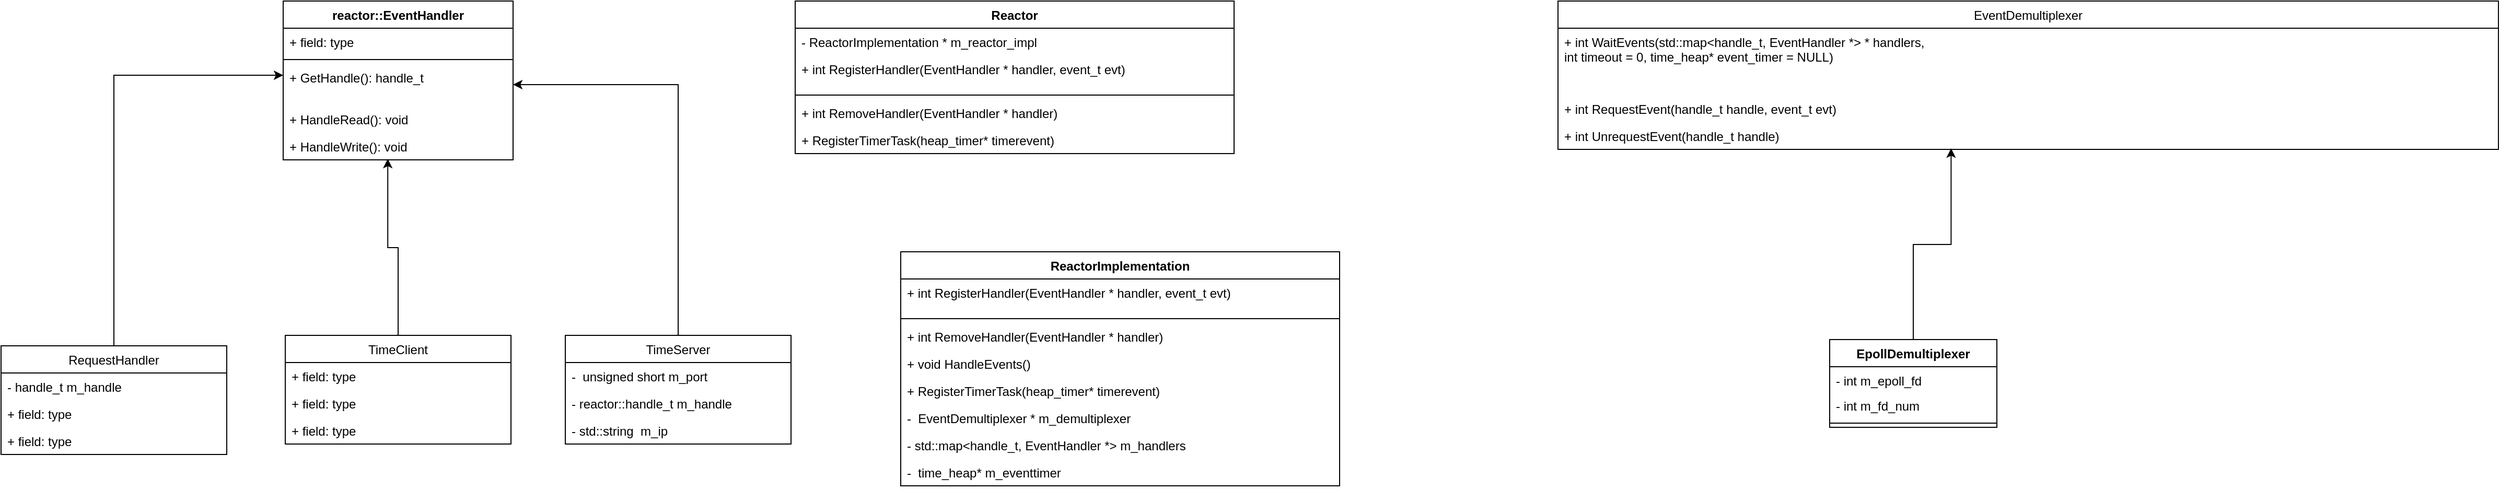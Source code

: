 <mxfile version="13.6.2" type="github">
  <diagram id="zpbGrFg02kIf0m7eoYxE" name="Page-1">
    <mxGraphModel dx="2170" dy="725" grid="1" gridSize="10" guides="1" tooltips="1" connect="1" arrows="1" fold="1" page="1" pageScale="1" pageWidth="827" pageHeight="1169" math="0" shadow="0">
      <root>
        <mxCell id="0" />
        <mxCell id="1" parent="0" />
        <mxCell id="Ie3KOkdcizFbsqqHBLpJ-1" value="reactor::EventHandler" style="swimlane;fontStyle=1;align=center;verticalAlign=top;childLayout=stackLayout;horizontal=1;startSize=26;horizontalStack=0;resizeParent=1;resizeParentMax=0;resizeLast=0;collapsible=1;marginBottom=0;" vertex="1" parent="1">
          <mxGeometry x="230" y="90" width="220" height="152" as="geometry" />
        </mxCell>
        <mxCell id="Ie3KOkdcizFbsqqHBLpJ-2" value="+ field: type" style="text;strokeColor=none;fillColor=none;align=left;verticalAlign=top;spacingLeft=4;spacingRight=4;overflow=hidden;rotatable=0;points=[[0,0.5],[1,0.5]];portConstraint=eastwest;" vertex="1" parent="Ie3KOkdcizFbsqqHBLpJ-1">
          <mxGeometry y="26" width="220" height="26" as="geometry" />
        </mxCell>
        <mxCell id="Ie3KOkdcizFbsqqHBLpJ-3" value="" style="line;strokeWidth=1;fillColor=none;align=left;verticalAlign=middle;spacingTop=-1;spacingLeft=3;spacingRight=3;rotatable=0;labelPosition=right;points=[];portConstraint=eastwest;" vertex="1" parent="Ie3KOkdcizFbsqqHBLpJ-1">
          <mxGeometry y="52" width="220" height="8" as="geometry" />
        </mxCell>
        <mxCell id="Ie3KOkdcizFbsqqHBLpJ-4" value="+ GetHandle(): handle_t" style="text;strokeColor=none;fillColor=none;align=left;verticalAlign=top;spacingLeft=4;spacingRight=4;overflow=hidden;rotatable=0;points=[[0,0.5],[1,0.5]];portConstraint=eastwest;" vertex="1" parent="Ie3KOkdcizFbsqqHBLpJ-1">
          <mxGeometry y="60" width="220" height="40" as="geometry" />
        </mxCell>
        <mxCell id="Ie3KOkdcizFbsqqHBLpJ-11" value="+ HandleRead(): void" style="text;strokeColor=none;fillColor=none;align=left;verticalAlign=top;spacingLeft=4;spacingRight=4;overflow=hidden;rotatable=0;points=[[0,0.5],[1,0.5]];portConstraint=eastwest;" vertex="1" parent="Ie3KOkdcizFbsqqHBLpJ-1">
          <mxGeometry y="100" width="220" height="26" as="geometry" />
        </mxCell>
        <mxCell id="Ie3KOkdcizFbsqqHBLpJ-12" value="+ HandleWrite(): void" style="text;strokeColor=none;fillColor=none;align=left;verticalAlign=top;spacingLeft=4;spacingRight=4;overflow=hidden;rotatable=0;points=[[0,0.5],[1,0.5]];portConstraint=eastwest;" vertex="1" parent="Ie3KOkdcizFbsqqHBLpJ-1">
          <mxGeometry y="126" width="220" height="26" as="geometry" />
        </mxCell>
        <mxCell id="Ie3KOkdcizFbsqqHBLpJ-13" style="edgeStyle=orthogonalEdgeStyle;rounded=0;orthogonalLoop=1;jettySize=auto;html=1;entryX=0.455;entryY=0.962;entryDx=0;entryDy=0;entryPerimeter=0;" edge="1" parent="1" source="Ie3KOkdcizFbsqqHBLpJ-5" target="Ie3KOkdcizFbsqqHBLpJ-12">
          <mxGeometry relative="1" as="geometry" />
        </mxCell>
        <mxCell id="Ie3KOkdcizFbsqqHBLpJ-5" value="TimeClient" style="swimlane;fontStyle=0;childLayout=stackLayout;horizontal=1;startSize=26;fillColor=none;horizontalStack=0;resizeParent=1;resizeParentMax=0;resizeLast=0;collapsible=1;marginBottom=0;" vertex="1" parent="1">
          <mxGeometry x="232" y="410" width="216" height="104" as="geometry" />
        </mxCell>
        <mxCell id="Ie3KOkdcizFbsqqHBLpJ-6" value="+ field: type" style="text;strokeColor=none;fillColor=none;align=left;verticalAlign=top;spacingLeft=4;spacingRight=4;overflow=hidden;rotatable=0;points=[[0,0.5],[1,0.5]];portConstraint=eastwest;" vertex="1" parent="Ie3KOkdcizFbsqqHBLpJ-5">
          <mxGeometry y="26" width="216" height="26" as="geometry" />
        </mxCell>
        <mxCell id="Ie3KOkdcizFbsqqHBLpJ-7" value="+ field: type" style="text;strokeColor=none;fillColor=none;align=left;verticalAlign=top;spacingLeft=4;spacingRight=4;overflow=hidden;rotatable=0;points=[[0,0.5],[1,0.5]];portConstraint=eastwest;" vertex="1" parent="Ie3KOkdcizFbsqqHBLpJ-5">
          <mxGeometry y="52" width="216" height="26" as="geometry" />
        </mxCell>
        <mxCell id="Ie3KOkdcizFbsqqHBLpJ-8" value="+ field: type" style="text;strokeColor=none;fillColor=none;align=left;verticalAlign=top;spacingLeft=4;spacingRight=4;overflow=hidden;rotatable=0;points=[[0,0.5],[1,0.5]];portConstraint=eastwest;" vertex="1" parent="Ie3KOkdcizFbsqqHBLpJ-5">
          <mxGeometry y="78" width="216" height="26" as="geometry" />
        </mxCell>
        <mxCell id="Ie3KOkdcizFbsqqHBLpJ-25" style="edgeStyle=orthogonalEdgeStyle;rounded=0;orthogonalLoop=1;jettySize=auto;html=1;entryX=0;entryY=0.275;entryDx=0;entryDy=0;entryPerimeter=0;" edge="1" parent="1" source="Ie3KOkdcizFbsqqHBLpJ-21" target="Ie3KOkdcizFbsqqHBLpJ-4">
          <mxGeometry relative="1" as="geometry" />
        </mxCell>
        <mxCell id="Ie3KOkdcizFbsqqHBLpJ-21" value="RequestHandler" style="swimlane;fontStyle=0;childLayout=stackLayout;horizontal=1;startSize=26;fillColor=none;horizontalStack=0;resizeParent=1;resizeParentMax=0;resizeLast=0;collapsible=1;marginBottom=0;" vertex="1" parent="1">
          <mxGeometry x="-40" y="420" width="216" height="104" as="geometry" />
        </mxCell>
        <mxCell id="Ie3KOkdcizFbsqqHBLpJ-22" value="- handle_t m_handle" style="text;strokeColor=none;fillColor=none;align=left;verticalAlign=top;spacingLeft=4;spacingRight=4;overflow=hidden;rotatable=0;points=[[0,0.5],[1,0.5]];portConstraint=eastwest;" vertex="1" parent="Ie3KOkdcizFbsqqHBLpJ-21">
          <mxGeometry y="26" width="216" height="26" as="geometry" />
        </mxCell>
        <mxCell id="Ie3KOkdcizFbsqqHBLpJ-23" value="+ field: type" style="text;strokeColor=none;fillColor=none;align=left;verticalAlign=top;spacingLeft=4;spacingRight=4;overflow=hidden;rotatable=0;points=[[0,0.5],[1,0.5]];portConstraint=eastwest;" vertex="1" parent="Ie3KOkdcizFbsqqHBLpJ-21">
          <mxGeometry y="52" width="216" height="26" as="geometry" />
        </mxCell>
        <mxCell id="Ie3KOkdcizFbsqqHBLpJ-24" value="+ field: type" style="text;strokeColor=none;fillColor=none;align=left;verticalAlign=top;spacingLeft=4;spacingRight=4;overflow=hidden;rotatable=0;points=[[0,0.5],[1,0.5]];portConstraint=eastwest;" vertex="1" parent="Ie3KOkdcizFbsqqHBLpJ-21">
          <mxGeometry y="78" width="216" height="26" as="geometry" />
        </mxCell>
        <mxCell id="Ie3KOkdcizFbsqqHBLpJ-30" style="edgeStyle=orthogonalEdgeStyle;rounded=0;orthogonalLoop=1;jettySize=auto;html=1;" edge="1" parent="1" source="Ie3KOkdcizFbsqqHBLpJ-26" target="Ie3KOkdcizFbsqqHBLpJ-4">
          <mxGeometry relative="1" as="geometry" />
        </mxCell>
        <mxCell id="Ie3KOkdcizFbsqqHBLpJ-26" value="TimeServer" style="swimlane;fontStyle=0;childLayout=stackLayout;horizontal=1;startSize=26;fillColor=none;horizontalStack=0;resizeParent=1;resizeParentMax=0;resizeLast=0;collapsible=1;marginBottom=0;" vertex="1" parent="1">
          <mxGeometry x="500" y="410" width="216" height="104" as="geometry" />
        </mxCell>
        <mxCell id="Ie3KOkdcizFbsqqHBLpJ-31" value="-  unsigned short m_port" style="text;strokeColor=none;fillColor=none;align=left;verticalAlign=top;spacingLeft=4;spacingRight=4;overflow=hidden;rotatable=0;points=[[0,0.5],[1,0.5]];portConstraint=eastwest;" vertex="1" parent="Ie3KOkdcizFbsqqHBLpJ-26">
          <mxGeometry y="26" width="216" height="26" as="geometry" />
        </mxCell>
        <mxCell id="Ie3KOkdcizFbsqqHBLpJ-27" value="- reactor::handle_t     m_handle&#xa;" style="text;strokeColor=none;fillColor=none;align=left;verticalAlign=top;spacingLeft=4;spacingRight=4;overflow=hidden;rotatable=0;points=[[0,0.5],[1,0.5]];portConstraint=eastwest;" vertex="1" parent="Ie3KOkdcizFbsqqHBLpJ-26">
          <mxGeometry y="52" width="216" height="26" as="geometry" />
        </mxCell>
        <mxCell id="Ie3KOkdcizFbsqqHBLpJ-32" value="- std::string  m_ip" style="text;strokeColor=none;fillColor=none;align=left;verticalAlign=top;spacingLeft=4;spacingRight=4;overflow=hidden;rotatable=0;points=[[0,0.5],[1,0.5]];portConstraint=eastwest;" vertex="1" parent="Ie3KOkdcizFbsqqHBLpJ-26">
          <mxGeometry y="78" width="216" height="26" as="geometry" />
        </mxCell>
        <mxCell id="Ie3KOkdcizFbsqqHBLpJ-14" value="Reactor" style="swimlane;fontStyle=1;align=center;verticalAlign=top;childLayout=stackLayout;horizontal=1;startSize=26;horizontalStack=0;resizeParent=1;resizeParentMax=0;resizeLast=0;collapsible=1;marginBottom=0;" vertex="1" parent="1">
          <mxGeometry x="720" y="90" width="420" height="146" as="geometry" />
        </mxCell>
        <mxCell id="Ie3KOkdcizFbsqqHBLpJ-20" value="- ReactorImplementation * m_reactor_impl" style="text;strokeColor=none;fillColor=none;align=left;verticalAlign=top;spacingLeft=4;spacingRight=4;overflow=hidden;rotatable=0;points=[[0,0.5],[1,0.5]];portConstraint=eastwest;" vertex="1" parent="Ie3KOkdcizFbsqqHBLpJ-14">
          <mxGeometry y="26" width="420" height="26" as="geometry" />
        </mxCell>
        <mxCell id="Ie3KOkdcizFbsqqHBLpJ-15" value="+ int RegisterHandler(EventHandler * handler, event_t evt)" style="text;strokeColor=none;fillColor=none;align=left;verticalAlign=top;spacingLeft=4;spacingRight=4;overflow=hidden;rotatable=0;points=[[0,0.5],[1,0.5]];portConstraint=eastwest;" vertex="1" parent="Ie3KOkdcizFbsqqHBLpJ-14">
          <mxGeometry y="52" width="420" height="34" as="geometry" />
        </mxCell>
        <mxCell id="Ie3KOkdcizFbsqqHBLpJ-16" value="" style="line;strokeWidth=1;fillColor=none;align=left;verticalAlign=middle;spacingTop=-1;spacingLeft=3;spacingRight=3;rotatable=0;labelPosition=right;points=[];portConstraint=eastwest;" vertex="1" parent="Ie3KOkdcizFbsqqHBLpJ-14">
          <mxGeometry y="86" width="420" height="8" as="geometry" />
        </mxCell>
        <mxCell id="Ie3KOkdcizFbsqqHBLpJ-17" value="+ int RemoveHandler(EventHandler * handler)" style="text;strokeColor=none;fillColor=none;align=left;verticalAlign=top;spacingLeft=4;spacingRight=4;overflow=hidden;rotatable=0;points=[[0,0.5],[1,0.5]];portConstraint=eastwest;" vertex="1" parent="Ie3KOkdcizFbsqqHBLpJ-14">
          <mxGeometry y="94" width="420" height="26" as="geometry" />
        </mxCell>
        <mxCell id="Ie3KOkdcizFbsqqHBLpJ-18" value="+ RegisterTimerTask(heap_timer* timerevent)" style="text;strokeColor=none;fillColor=none;align=left;verticalAlign=top;spacingLeft=4;spacingRight=4;overflow=hidden;rotatable=0;points=[[0,0.5],[1,0.5]];portConstraint=eastwest;" vertex="1" parent="Ie3KOkdcizFbsqqHBLpJ-14">
          <mxGeometry y="120" width="420" height="26" as="geometry" />
        </mxCell>
        <mxCell id="Ie3KOkdcizFbsqqHBLpJ-33" value="ReactorImplementation" style="swimlane;fontStyle=1;align=center;verticalAlign=top;childLayout=stackLayout;horizontal=1;startSize=26;horizontalStack=0;resizeParent=1;resizeParentMax=0;resizeLast=0;collapsible=1;marginBottom=0;" vertex="1" parent="1">
          <mxGeometry x="821" y="330" width="420" height="224" as="geometry" />
        </mxCell>
        <mxCell id="Ie3KOkdcizFbsqqHBLpJ-35" value="+ int RegisterHandler(EventHandler * handler, event_t evt)" style="text;strokeColor=none;fillColor=none;align=left;verticalAlign=top;spacingLeft=4;spacingRight=4;overflow=hidden;rotatable=0;points=[[0,0.5],[1,0.5]];portConstraint=eastwest;" vertex="1" parent="Ie3KOkdcizFbsqqHBLpJ-33">
          <mxGeometry y="26" width="420" height="34" as="geometry" />
        </mxCell>
        <mxCell id="Ie3KOkdcizFbsqqHBLpJ-36" value="" style="line;strokeWidth=1;fillColor=none;align=left;verticalAlign=middle;spacingTop=-1;spacingLeft=3;spacingRight=3;rotatable=0;labelPosition=right;points=[];portConstraint=eastwest;" vertex="1" parent="Ie3KOkdcizFbsqqHBLpJ-33">
          <mxGeometry y="60" width="420" height="8" as="geometry" />
        </mxCell>
        <mxCell id="Ie3KOkdcizFbsqqHBLpJ-37" value="+ int RemoveHandler(EventHandler * handler)" style="text;strokeColor=none;fillColor=none;align=left;verticalAlign=top;spacingLeft=4;spacingRight=4;overflow=hidden;rotatable=0;points=[[0,0.5],[1,0.5]];portConstraint=eastwest;" vertex="1" parent="Ie3KOkdcizFbsqqHBLpJ-33">
          <mxGeometry y="68" width="420" height="26" as="geometry" />
        </mxCell>
        <mxCell id="Ie3KOkdcizFbsqqHBLpJ-39" value="+ void HandleEvents()" style="text;strokeColor=none;fillColor=none;align=left;verticalAlign=top;spacingLeft=4;spacingRight=4;overflow=hidden;rotatable=0;points=[[0,0.5],[1,0.5]];portConstraint=eastwest;" vertex="1" parent="Ie3KOkdcizFbsqqHBLpJ-33">
          <mxGeometry y="94" width="420" height="26" as="geometry" />
        </mxCell>
        <mxCell id="Ie3KOkdcizFbsqqHBLpJ-38" value="+ RegisterTimerTask(heap_timer* timerevent)" style="text;strokeColor=none;fillColor=none;align=left;verticalAlign=top;spacingLeft=4;spacingRight=4;overflow=hidden;rotatable=0;points=[[0,0.5],[1,0.5]];portConstraint=eastwest;" vertex="1" parent="Ie3KOkdcizFbsqqHBLpJ-33">
          <mxGeometry y="120" width="420" height="26" as="geometry" />
        </mxCell>
        <mxCell id="Ie3KOkdcizFbsqqHBLpJ-41" value="-  EventDemultiplexer *                m_demultiplexer" style="text;strokeColor=none;fillColor=none;align=left;verticalAlign=top;spacingLeft=4;spacingRight=4;overflow=hidden;rotatable=0;points=[[0,0.5],[1,0.5]];portConstraint=eastwest;" vertex="1" parent="Ie3KOkdcizFbsqqHBLpJ-33">
          <mxGeometry y="146" width="420" height="26" as="geometry" />
        </mxCell>
        <mxCell id="Ie3KOkdcizFbsqqHBLpJ-42" value="- std::map&lt;handle_t, EventHandler *&gt;  m_handlers" style="text;strokeColor=none;fillColor=none;align=left;verticalAlign=top;spacingLeft=4;spacingRight=4;overflow=hidden;rotatable=0;points=[[0,0.5],[1,0.5]];portConstraint=eastwest;" vertex="1" parent="Ie3KOkdcizFbsqqHBLpJ-33">
          <mxGeometry y="172" width="420" height="26" as="geometry" />
        </mxCell>
        <mxCell id="Ie3KOkdcizFbsqqHBLpJ-43" value="-  time_heap* m_eventtimer" style="text;strokeColor=none;fillColor=none;align=left;verticalAlign=top;spacingLeft=4;spacingRight=4;overflow=hidden;rotatable=0;points=[[0,0.5],[1,0.5]];portConstraint=eastwest;" vertex="1" parent="Ie3KOkdcizFbsqqHBLpJ-33">
          <mxGeometry y="198" width="420" height="26" as="geometry" />
        </mxCell>
        <mxCell id="Ie3KOkdcizFbsqqHBLpJ-44" value="EventDemultiplexer" style="swimlane;fontStyle=0;childLayout=stackLayout;horizontal=1;startSize=26;fillColor=none;horizontalStack=0;resizeParent=1;resizeParentMax=0;resizeLast=0;collapsible=1;marginBottom=0;" vertex="1" parent="1">
          <mxGeometry x="1450" y="90" width="900" height="142" as="geometry" />
        </mxCell>
        <mxCell id="Ie3KOkdcizFbsqqHBLpJ-45" value="+ int WaitEvents(std::map&lt;handle_t, EventHandler *&gt; * handlers,&#xa;                       int timeout = 0, time_heap* event_timer = NULL) " style="text;strokeColor=none;fillColor=none;align=left;verticalAlign=top;spacingLeft=4;spacingRight=4;overflow=hidden;rotatable=0;points=[[0,0.5],[1,0.5]];portConstraint=eastwest;" vertex="1" parent="Ie3KOkdcizFbsqqHBLpJ-44">
          <mxGeometry y="26" width="900" height="64" as="geometry" />
        </mxCell>
        <mxCell id="Ie3KOkdcizFbsqqHBLpJ-49" value="+ int RequestEvent(handle_t handle, event_t evt)" style="text;strokeColor=none;fillColor=none;align=left;verticalAlign=top;spacingLeft=4;spacingRight=4;overflow=hidden;rotatable=0;points=[[0,0.5],[1,0.5]];portConstraint=eastwest;" vertex="1" parent="Ie3KOkdcizFbsqqHBLpJ-44">
          <mxGeometry y="90" width="900" height="26" as="geometry" />
        </mxCell>
        <mxCell id="Ie3KOkdcizFbsqqHBLpJ-50" value="+ int UnrequestEvent(handle_t handle)" style="text;strokeColor=none;fillColor=none;align=left;verticalAlign=top;spacingLeft=4;spacingRight=4;overflow=hidden;rotatable=0;points=[[0,0.5],[1,0.5]];portConstraint=eastwest;" vertex="1" parent="Ie3KOkdcizFbsqqHBLpJ-44">
          <mxGeometry y="116" width="900" height="26" as="geometry" />
        </mxCell>
        <mxCell id="Ie3KOkdcizFbsqqHBLpJ-55" style="edgeStyle=orthogonalEdgeStyle;rounded=0;orthogonalLoop=1;jettySize=auto;html=1;entryX=0.418;entryY=0.962;entryDx=0;entryDy=0;entryPerimeter=0;" edge="1" parent="1" source="Ie3KOkdcizFbsqqHBLpJ-51" target="Ie3KOkdcizFbsqqHBLpJ-50">
          <mxGeometry relative="1" as="geometry" />
        </mxCell>
        <mxCell id="Ie3KOkdcizFbsqqHBLpJ-51" value="EpollDemultiplexer" style="swimlane;fontStyle=1;align=center;verticalAlign=top;childLayout=stackLayout;horizontal=1;startSize=26;horizontalStack=0;resizeParent=1;resizeParentMax=0;resizeLast=0;collapsible=1;marginBottom=0;" vertex="1" parent="1">
          <mxGeometry x="1710" y="414" width="160" height="84" as="geometry" />
        </mxCell>
        <mxCell id="Ie3KOkdcizFbsqqHBLpJ-52" value="- int  m_epoll_fd" style="text;strokeColor=none;fillColor=none;align=left;verticalAlign=top;spacingLeft=4;spacingRight=4;overflow=hidden;rotatable=0;points=[[0,0.5],[1,0.5]];portConstraint=eastwest;" vertex="1" parent="Ie3KOkdcizFbsqqHBLpJ-51">
          <mxGeometry y="26" width="160" height="24" as="geometry" />
        </mxCell>
        <mxCell id="Ie3KOkdcizFbsqqHBLpJ-56" value="- int  m_fd_num" style="text;strokeColor=none;fillColor=none;align=left;verticalAlign=top;spacingLeft=4;spacingRight=4;overflow=hidden;rotatable=0;points=[[0,0.5],[1,0.5]];portConstraint=eastwest;" vertex="1" parent="Ie3KOkdcizFbsqqHBLpJ-51">
          <mxGeometry y="50" width="160" height="26" as="geometry" />
        </mxCell>
        <mxCell id="Ie3KOkdcizFbsqqHBLpJ-53" value="" style="line;strokeWidth=1;fillColor=none;align=left;verticalAlign=middle;spacingTop=-1;spacingLeft=3;spacingRight=3;rotatable=0;labelPosition=right;points=[];portConstraint=eastwest;" vertex="1" parent="Ie3KOkdcizFbsqqHBLpJ-51">
          <mxGeometry y="76" width="160" height="8" as="geometry" />
        </mxCell>
      </root>
    </mxGraphModel>
  </diagram>
</mxfile>
